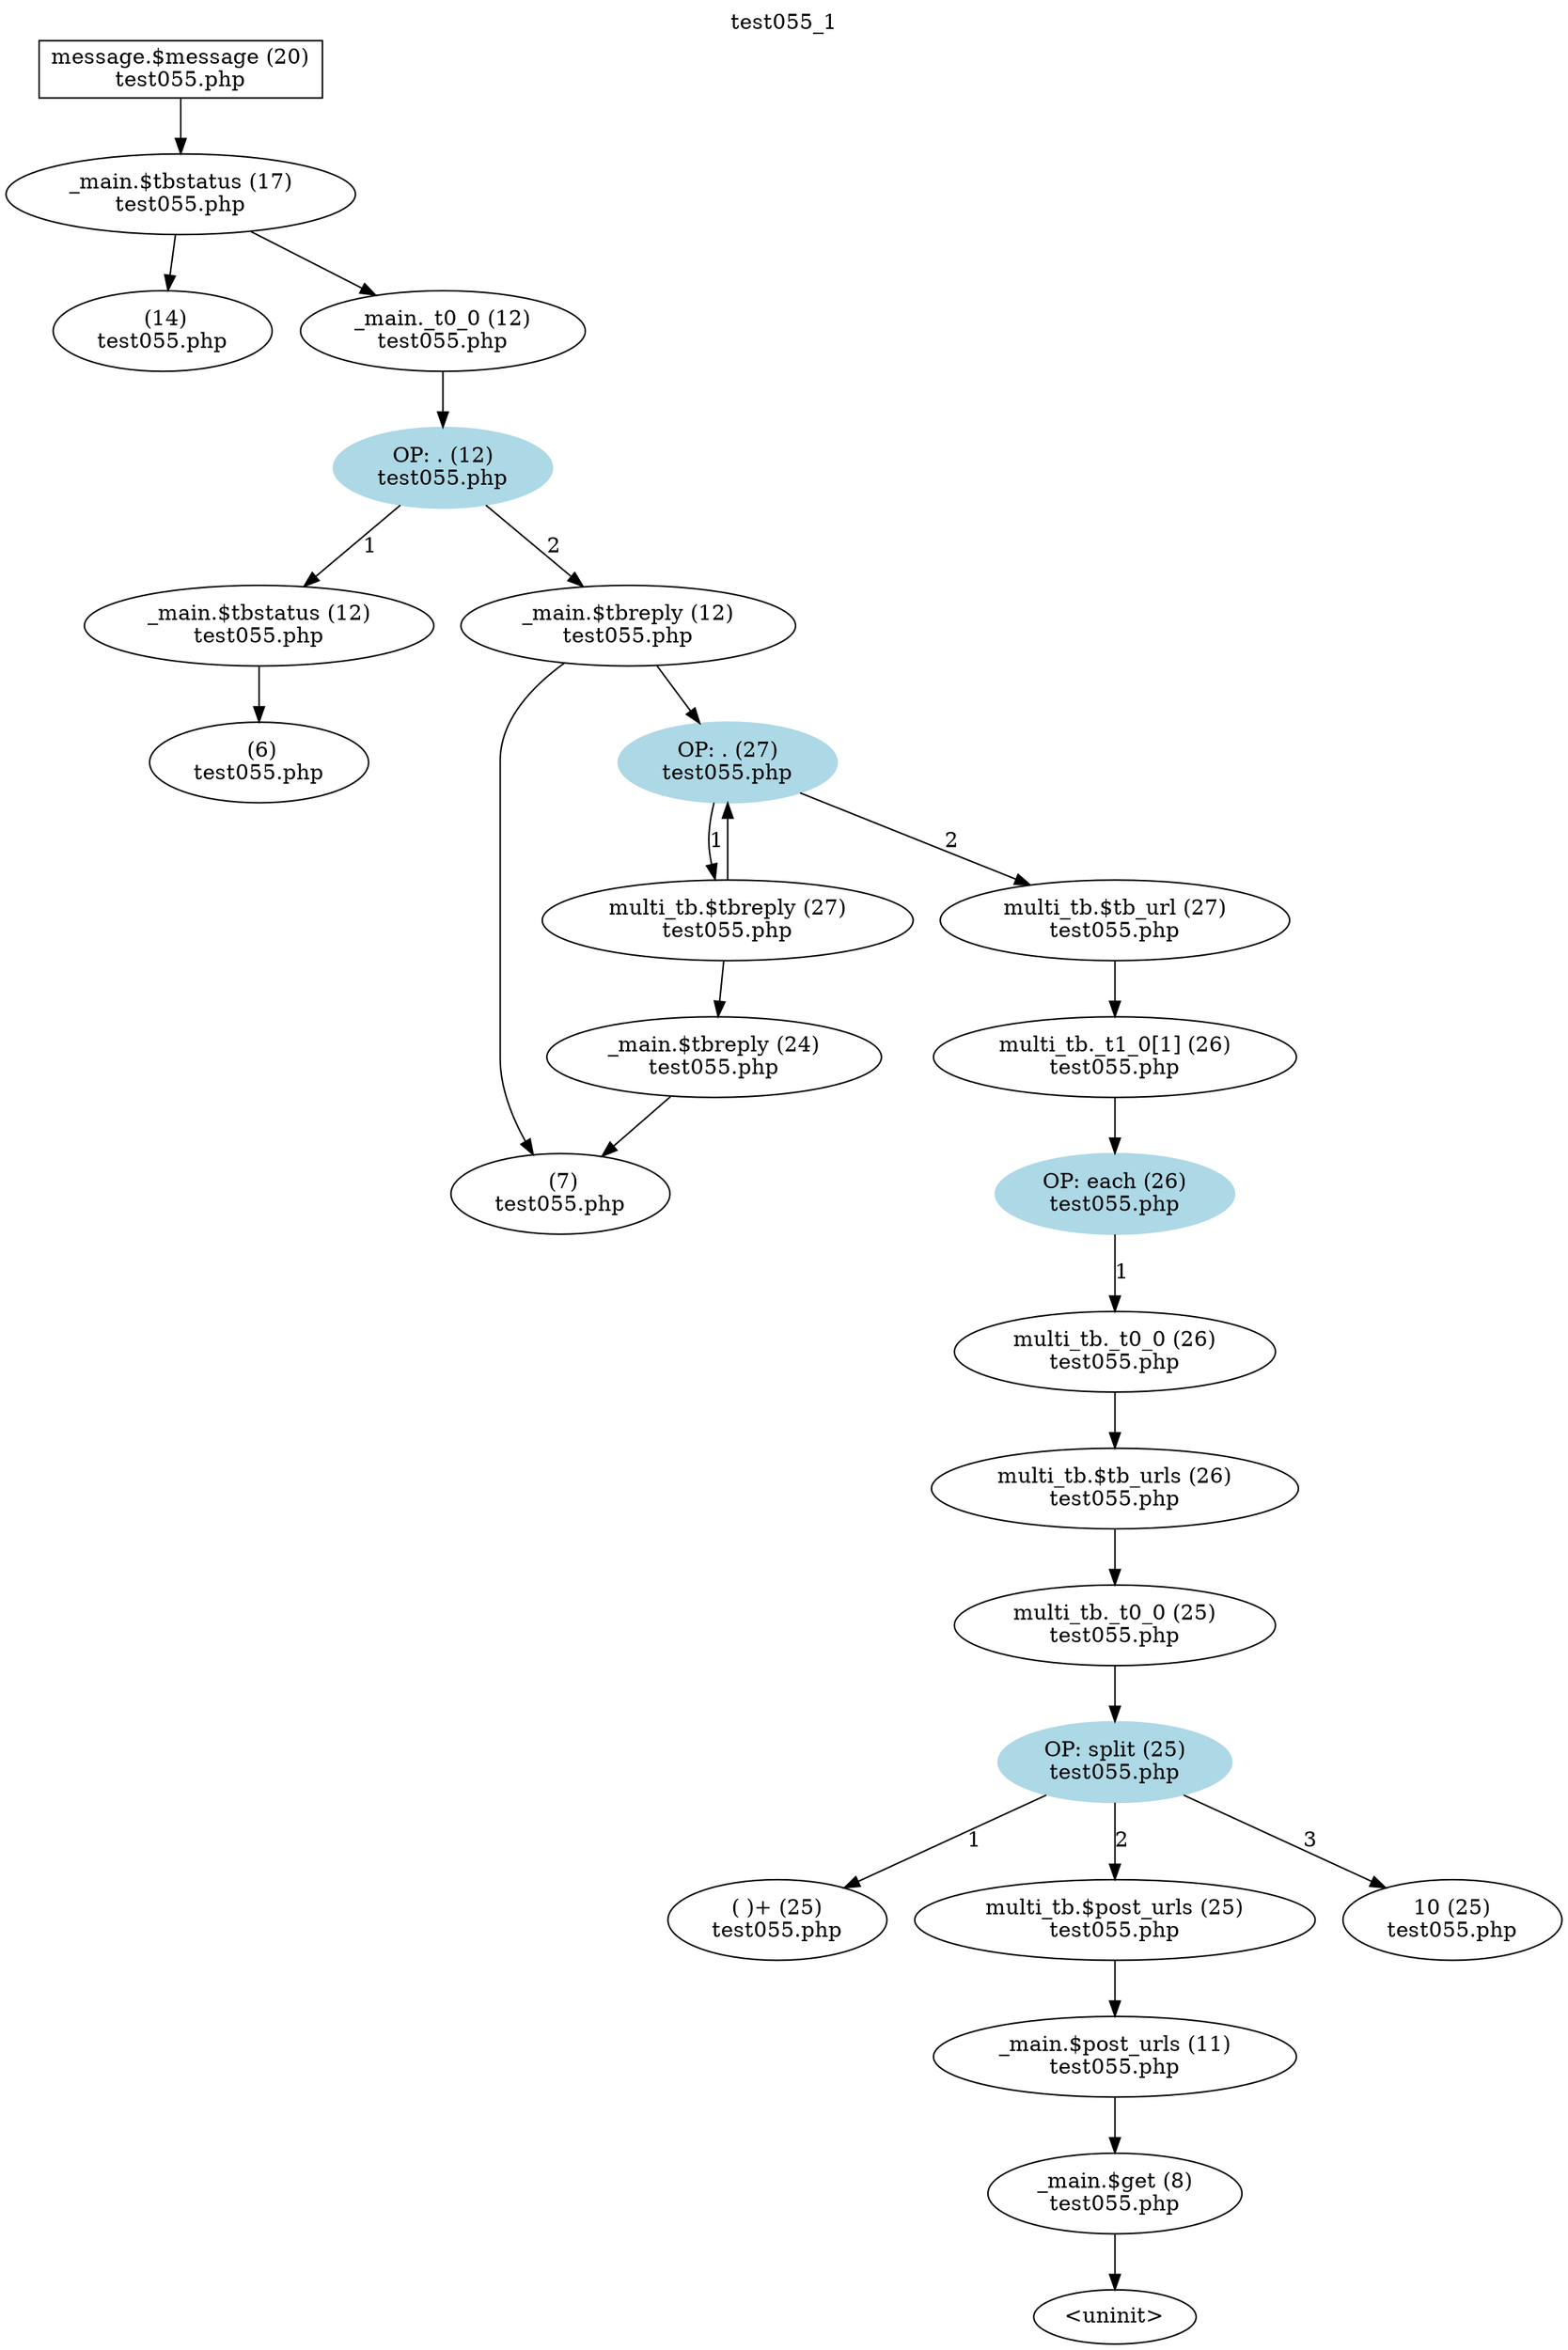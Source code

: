 digraph cfg {
  label="test055_1";
  labelloc=t;
  n1 [shape=box, label="message.$message (20)\ntest055.php"];
  n2 [shape=ellipse, label="_main.$tbstatus (17)\ntest055.php"];
  n3 [shape=ellipse, label=" (14)\ntest055.php"];
  n4 [shape=ellipse, label="_main._t0_0 (12)\ntest055.php"];
  n5 [shape=ellipse, label="OP: . (12)\ntest055.php",style=filled,color=lightblue];
  n6 [shape=ellipse, label="_main.$tbstatus (12)\ntest055.php"];
  n7 [shape=ellipse, label="_main.$tbreply (12)\ntest055.php"];
  n8 [shape=ellipse, label=" (6)\ntest055.php"];
  n9 [shape=ellipse, label=" (7)\ntest055.php"];
  n10 [shape=ellipse, label="OP: . (27)\ntest055.php",style=filled,color=lightblue];
  n11 [shape=ellipse, label="multi_tb.$tbreply (27)\ntest055.php"];
  n12 [shape=ellipse, label="multi_tb.$tb_url (27)\ntest055.php"];
  n13 [shape=ellipse, label="_main.$tbreply (24)\ntest055.php"];
  n14 [shape=ellipse, label="multi_tb._t1_0[1] (26)\ntest055.php"];
  n15 [shape=ellipse, label="OP: each (26)\ntest055.php",style=filled,color=lightblue];
  n16 [shape=ellipse, label="multi_tb._t0_0 (26)\ntest055.php"];
  n17 [shape=ellipse, label="multi_tb.$tb_urls (26)\ntest055.php"];
  n18 [shape=ellipse, label="multi_tb._t0_0 (25)\ntest055.php"];
  n19 [shape=ellipse, label="OP: split (25)\ntest055.php",style=filled,color=lightblue];
  n20 [shape=ellipse, label="( )+ (25)\ntest055.php"];
  n21 [shape=ellipse, label="multi_tb.$post_urls (25)\ntest055.php"];
  n22 [shape=ellipse, label="10 (25)\ntest055.php"];
  n23 [shape=ellipse, label="_main.$post_urls (11)\ntest055.php"];
  n24 [shape=ellipse, label="_main.$get (8)\ntest055.php"];
  n25 [shape=ellipse, label="<uninit>"];
  n1 -> n2;
  n10 -> n11[label="1"];
  n10 -> n12[label="2"];
  n11 -> n10;
  n11 -> n13;
  n12 -> n14;
  n13 -> n9;
  n14 -> n15;
  n15 -> n16[label="1"];
  n16 -> n17;
  n17 -> n18;
  n18 -> n19;
  n19 -> n20[label="1"];
  n19 -> n21[label="2"];
  n19 -> n22[label="3"];
  n2 -> n3;
  n2 -> n4;
  n21 -> n23;
  n23 -> n24;
  n24 -> n25;
  n4 -> n5;
  n5 -> n6[label="1"];
  n5 -> n7[label="2"];
  n6 -> n8;
  n7 -> n10;
  n7 -> n9;
}
